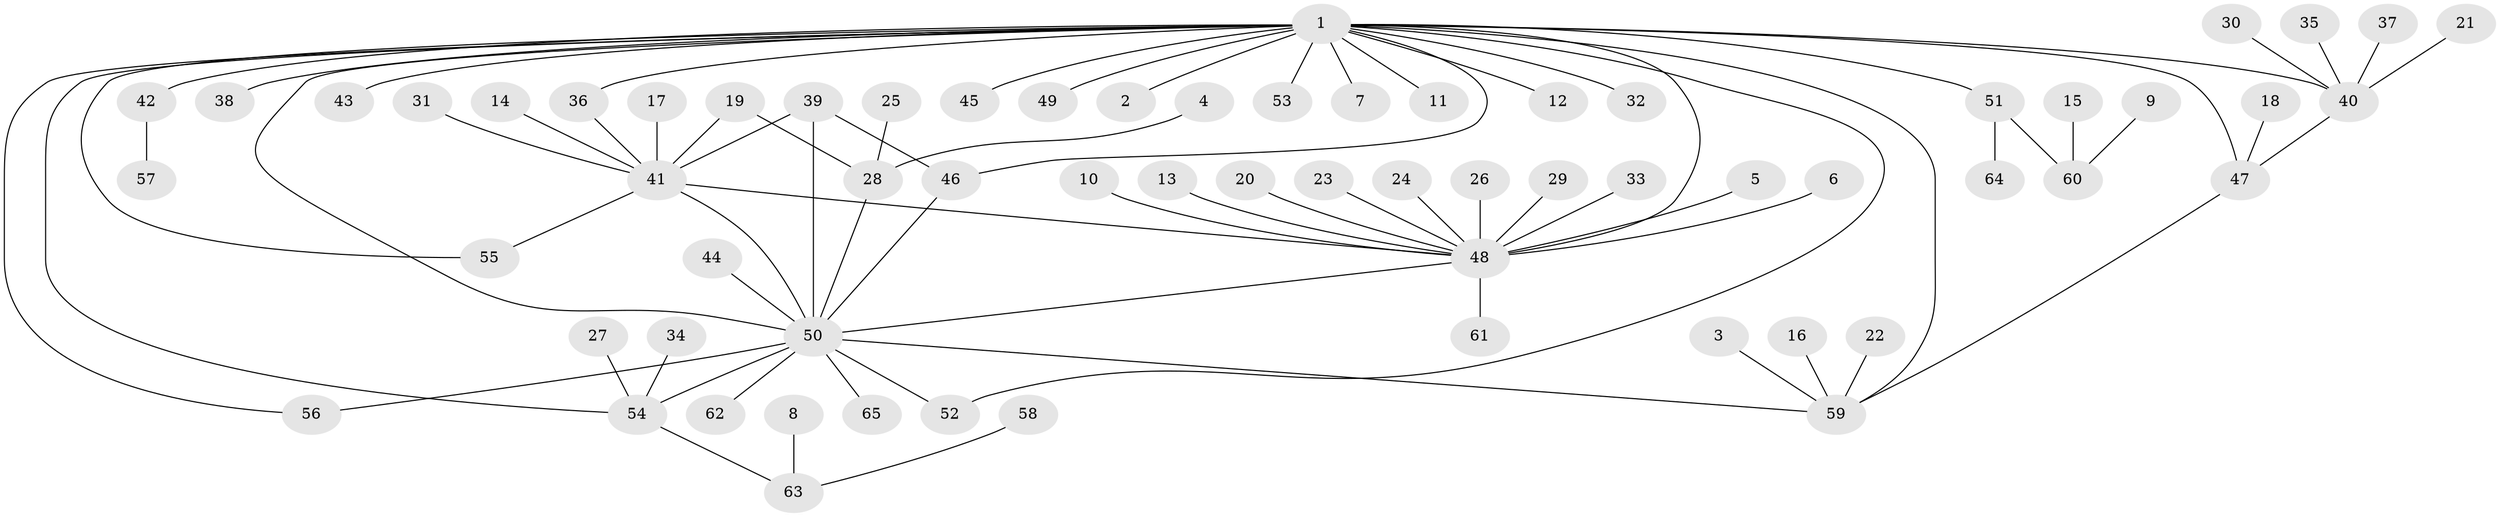 // original degree distribution, {3: 0.05426356589147287, 24: 0.007751937984496124, 8: 0.015503875968992248, 6: 0.007751937984496124, 14: 0.007751937984496124, 4: 0.03875968992248062, 1: 0.5891472868217055, 5: 0.046511627906976744, 2: 0.20155038759689922, 7: 0.015503875968992248, 10: 0.007751937984496124, 11: 0.007751937984496124}
// Generated by graph-tools (version 1.1) at 2025/25/03/09/25 03:25:58]
// undirected, 65 vertices, 78 edges
graph export_dot {
graph [start="1"]
  node [color=gray90,style=filled];
  1;
  2;
  3;
  4;
  5;
  6;
  7;
  8;
  9;
  10;
  11;
  12;
  13;
  14;
  15;
  16;
  17;
  18;
  19;
  20;
  21;
  22;
  23;
  24;
  25;
  26;
  27;
  28;
  29;
  30;
  31;
  32;
  33;
  34;
  35;
  36;
  37;
  38;
  39;
  40;
  41;
  42;
  43;
  44;
  45;
  46;
  47;
  48;
  49;
  50;
  51;
  52;
  53;
  54;
  55;
  56;
  57;
  58;
  59;
  60;
  61;
  62;
  63;
  64;
  65;
  1 -- 2 [weight=1.0];
  1 -- 7 [weight=1.0];
  1 -- 11 [weight=1.0];
  1 -- 12 [weight=1.0];
  1 -- 32 [weight=1.0];
  1 -- 36 [weight=1.0];
  1 -- 38 [weight=1.0];
  1 -- 40 [weight=1.0];
  1 -- 42 [weight=2.0];
  1 -- 43 [weight=1.0];
  1 -- 45 [weight=1.0];
  1 -- 46 [weight=1.0];
  1 -- 47 [weight=1.0];
  1 -- 48 [weight=3.0];
  1 -- 49 [weight=1.0];
  1 -- 50 [weight=1.0];
  1 -- 51 [weight=1.0];
  1 -- 52 [weight=1.0];
  1 -- 53 [weight=1.0];
  1 -- 54 [weight=1.0];
  1 -- 55 [weight=1.0];
  1 -- 56 [weight=1.0];
  1 -- 59 [weight=1.0];
  3 -- 59 [weight=1.0];
  4 -- 28 [weight=1.0];
  5 -- 48 [weight=1.0];
  6 -- 48 [weight=1.0];
  8 -- 63 [weight=1.0];
  9 -- 60 [weight=1.0];
  10 -- 48 [weight=1.0];
  13 -- 48 [weight=1.0];
  14 -- 41 [weight=1.0];
  15 -- 60 [weight=1.0];
  16 -- 59 [weight=1.0];
  17 -- 41 [weight=1.0];
  18 -- 47 [weight=1.0];
  19 -- 28 [weight=1.0];
  19 -- 41 [weight=1.0];
  20 -- 48 [weight=1.0];
  21 -- 40 [weight=1.0];
  22 -- 59 [weight=1.0];
  23 -- 48 [weight=1.0];
  24 -- 48 [weight=1.0];
  25 -- 28 [weight=1.0];
  26 -- 48 [weight=1.0];
  27 -- 54 [weight=1.0];
  28 -- 50 [weight=1.0];
  29 -- 48 [weight=1.0];
  30 -- 40 [weight=1.0];
  31 -- 41 [weight=1.0];
  33 -- 48 [weight=1.0];
  34 -- 54 [weight=1.0];
  35 -- 40 [weight=1.0];
  36 -- 41 [weight=1.0];
  37 -- 40 [weight=1.0];
  39 -- 41 [weight=1.0];
  39 -- 46 [weight=1.0];
  39 -- 50 [weight=1.0];
  40 -- 47 [weight=1.0];
  41 -- 48 [weight=1.0];
  41 -- 50 [weight=1.0];
  41 -- 55 [weight=1.0];
  42 -- 57 [weight=1.0];
  44 -- 50 [weight=1.0];
  46 -- 50 [weight=1.0];
  47 -- 59 [weight=1.0];
  48 -- 50 [weight=1.0];
  48 -- 61 [weight=1.0];
  50 -- 52 [weight=1.0];
  50 -- 54 [weight=1.0];
  50 -- 56 [weight=1.0];
  50 -- 59 [weight=1.0];
  50 -- 62 [weight=1.0];
  50 -- 65 [weight=1.0];
  51 -- 60 [weight=1.0];
  51 -- 64 [weight=1.0];
  54 -- 63 [weight=1.0];
  58 -- 63 [weight=1.0];
}
